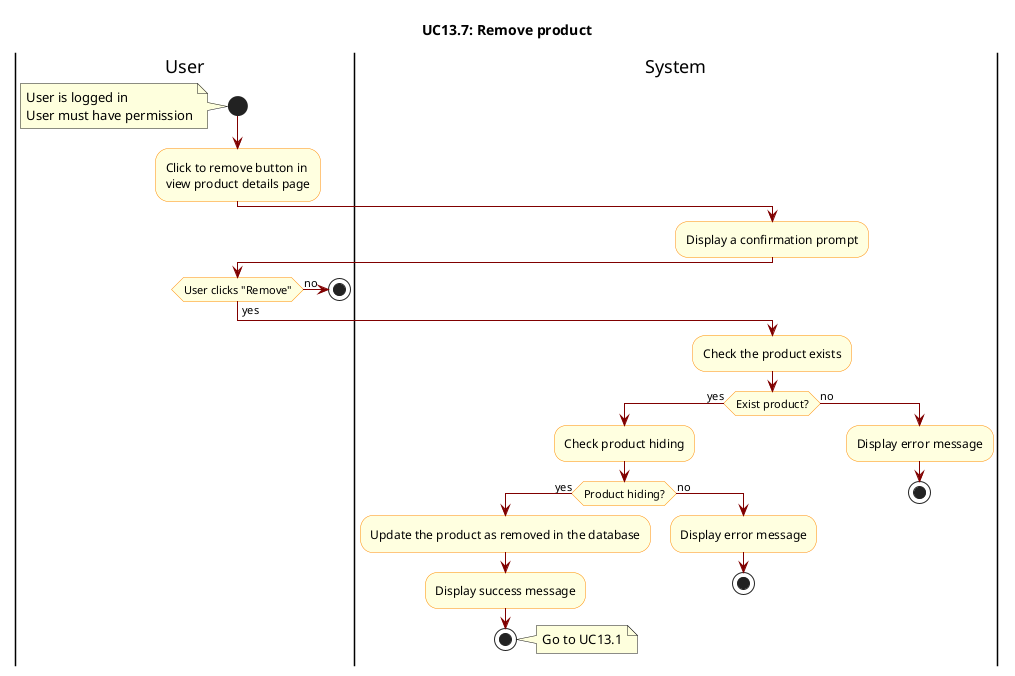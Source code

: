 @startuml

skinparam ActivityBackgroundColor LightYellow
skinparam ActivityBorderColor DarkOrange
skinparam ArrowColor Maroon

title UC13.7: Remove product

|User|
start
note left
    User is logged in  
    User must have permission
end note


|User|
:Click to remove button in 
view product details page;

|System|
:Display a confirmation prompt;

|User|
if(User clicks "Remove") then(yes)
else(no)
    stop
endif

|System|
:Check the product exists;
if(Exist product?) then(yes)
    :Check product hiding;
    if(Product hiding?) then(yes)
        :Update the product as removed in the database;
        :Display success message;
        stop
        note right
            Go to UC13.1
        end note
    else(no)
        :Display error message;
        stop
    endif
else(no)
    :Display error message;
    stop
endif

@enduml
